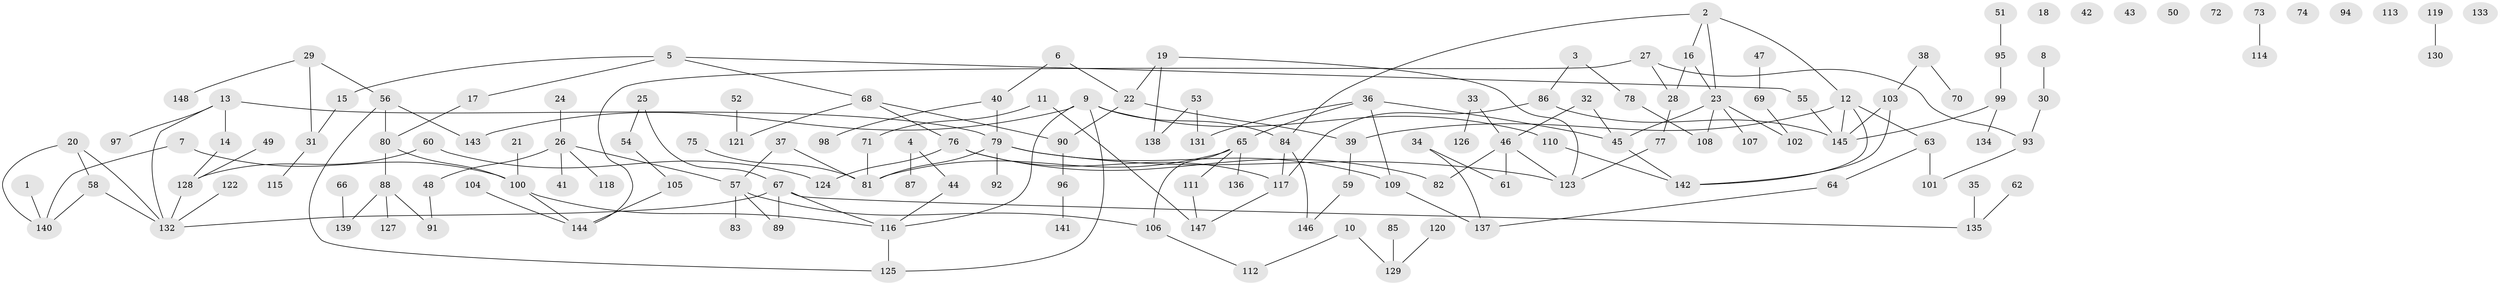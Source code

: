 // coarse degree distribution, {1: 0.2727272727272727, 7: 0.011363636363636364, 2: 0.20454545454545456, 9: 0.011363636363636364, 3: 0.17045454545454544, 6: 0.03409090909090909, 8: 0.022727272727272728, 4: 0.07954545454545454, 0: 0.125, 5: 0.056818181818181816, 10: 0.011363636363636364}
// Generated by graph-tools (version 1.1) at 2025/16/03/04/25 18:16:39]
// undirected, 148 vertices, 173 edges
graph export_dot {
graph [start="1"]
  node [color=gray90,style=filled];
  1;
  2;
  3;
  4;
  5;
  6;
  7;
  8;
  9;
  10;
  11;
  12;
  13;
  14;
  15;
  16;
  17;
  18;
  19;
  20;
  21;
  22;
  23;
  24;
  25;
  26;
  27;
  28;
  29;
  30;
  31;
  32;
  33;
  34;
  35;
  36;
  37;
  38;
  39;
  40;
  41;
  42;
  43;
  44;
  45;
  46;
  47;
  48;
  49;
  50;
  51;
  52;
  53;
  54;
  55;
  56;
  57;
  58;
  59;
  60;
  61;
  62;
  63;
  64;
  65;
  66;
  67;
  68;
  69;
  70;
  71;
  72;
  73;
  74;
  75;
  76;
  77;
  78;
  79;
  80;
  81;
  82;
  83;
  84;
  85;
  86;
  87;
  88;
  89;
  90;
  91;
  92;
  93;
  94;
  95;
  96;
  97;
  98;
  99;
  100;
  101;
  102;
  103;
  104;
  105;
  106;
  107;
  108;
  109;
  110;
  111;
  112;
  113;
  114;
  115;
  116;
  117;
  118;
  119;
  120;
  121;
  122;
  123;
  124;
  125;
  126;
  127;
  128;
  129;
  130;
  131;
  132;
  133;
  134;
  135;
  136;
  137;
  138;
  139;
  140;
  141;
  142;
  143;
  144;
  145;
  146;
  147;
  148;
  1 -- 140;
  2 -- 12;
  2 -- 16;
  2 -- 23;
  2 -- 84;
  3 -- 78;
  3 -- 86;
  4 -- 44;
  4 -- 87;
  5 -- 15;
  5 -- 17;
  5 -- 55;
  5 -- 68;
  6 -- 22;
  6 -- 40;
  7 -- 100;
  7 -- 140;
  8 -- 30;
  9 -- 84;
  9 -- 110;
  9 -- 116;
  9 -- 125;
  9 -- 143;
  10 -- 112;
  10 -- 129;
  11 -- 71;
  11 -- 147;
  12 -- 39;
  12 -- 63;
  12 -- 142;
  12 -- 145;
  13 -- 14;
  13 -- 79;
  13 -- 97;
  13 -- 132;
  14 -- 128;
  15 -- 31;
  16 -- 23;
  16 -- 28;
  17 -- 80;
  19 -- 22;
  19 -- 123;
  19 -- 138;
  20 -- 58;
  20 -- 132;
  20 -- 140;
  21 -- 100;
  22 -- 39;
  22 -- 90;
  23 -- 45;
  23 -- 102;
  23 -- 107;
  23 -- 108;
  24 -- 26;
  25 -- 54;
  25 -- 67;
  26 -- 41;
  26 -- 48;
  26 -- 57;
  26 -- 118;
  27 -- 28;
  27 -- 93;
  27 -- 144;
  28 -- 77;
  29 -- 31;
  29 -- 56;
  29 -- 148;
  30 -- 93;
  31 -- 115;
  32 -- 45;
  32 -- 46;
  33 -- 46;
  33 -- 126;
  34 -- 61;
  34 -- 137;
  35 -- 135;
  36 -- 45;
  36 -- 65;
  36 -- 109;
  36 -- 131;
  37 -- 57;
  37 -- 81;
  38 -- 70;
  38 -- 103;
  39 -- 59;
  40 -- 79;
  40 -- 98;
  44 -- 116;
  45 -- 142;
  46 -- 61;
  46 -- 82;
  46 -- 123;
  47 -- 69;
  48 -- 91;
  49 -- 128;
  51 -- 95;
  52 -- 121;
  53 -- 131;
  53 -- 138;
  54 -- 105;
  55 -- 145;
  56 -- 80;
  56 -- 125;
  56 -- 143;
  57 -- 83;
  57 -- 89;
  57 -- 106;
  58 -- 132;
  58 -- 140;
  59 -- 146;
  60 -- 124;
  60 -- 128;
  62 -- 135;
  63 -- 64;
  63 -- 101;
  64 -- 137;
  65 -- 81;
  65 -- 106;
  65 -- 111;
  65 -- 136;
  66 -- 139;
  67 -- 89;
  67 -- 116;
  67 -- 132;
  67 -- 135;
  68 -- 76;
  68 -- 90;
  68 -- 121;
  69 -- 102;
  71 -- 81;
  73 -- 114;
  75 -- 81;
  76 -- 82;
  76 -- 117;
  76 -- 124;
  77 -- 123;
  78 -- 108;
  79 -- 81;
  79 -- 92;
  79 -- 109;
  79 -- 123;
  80 -- 88;
  80 -- 100;
  84 -- 117;
  84 -- 146;
  85 -- 129;
  86 -- 117;
  86 -- 145;
  88 -- 91;
  88 -- 127;
  88 -- 139;
  90 -- 96;
  93 -- 101;
  95 -- 99;
  96 -- 141;
  99 -- 134;
  99 -- 145;
  100 -- 116;
  100 -- 144;
  103 -- 142;
  103 -- 145;
  104 -- 144;
  105 -- 144;
  106 -- 112;
  109 -- 137;
  110 -- 142;
  111 -- 147;
  116 -- 125;
  117 -- 147;
  119 -- 130;
  120 -- 129;
  122 -- 132;
  128 -- 132;
}
